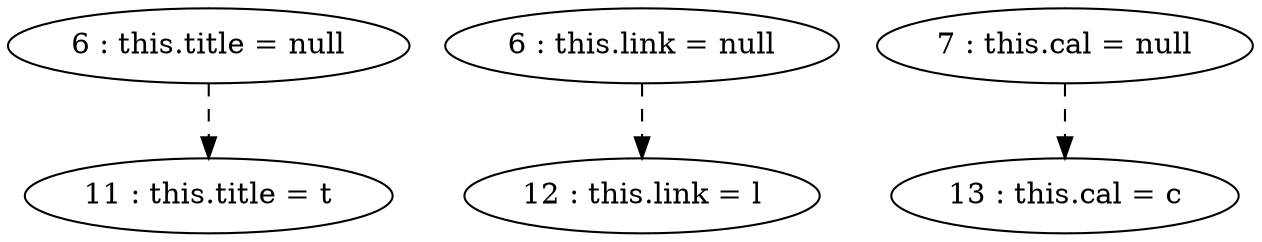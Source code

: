 digraph G {
"6 : this.title = null"
"6 : this.title = null" -> "11 : this.title = t" [style=dashed]
"6 : this.link = null"
"6 : this.link = null" -> "12 : this.link = l" [style=dashed]
"7 : this.cal = null"
"7 : this.cal = null" -> "13 : this.cal = c" [style=dashed]
"11 : this.title = t"
"12 : this.link = l"
"13 : this.cal = c"
}